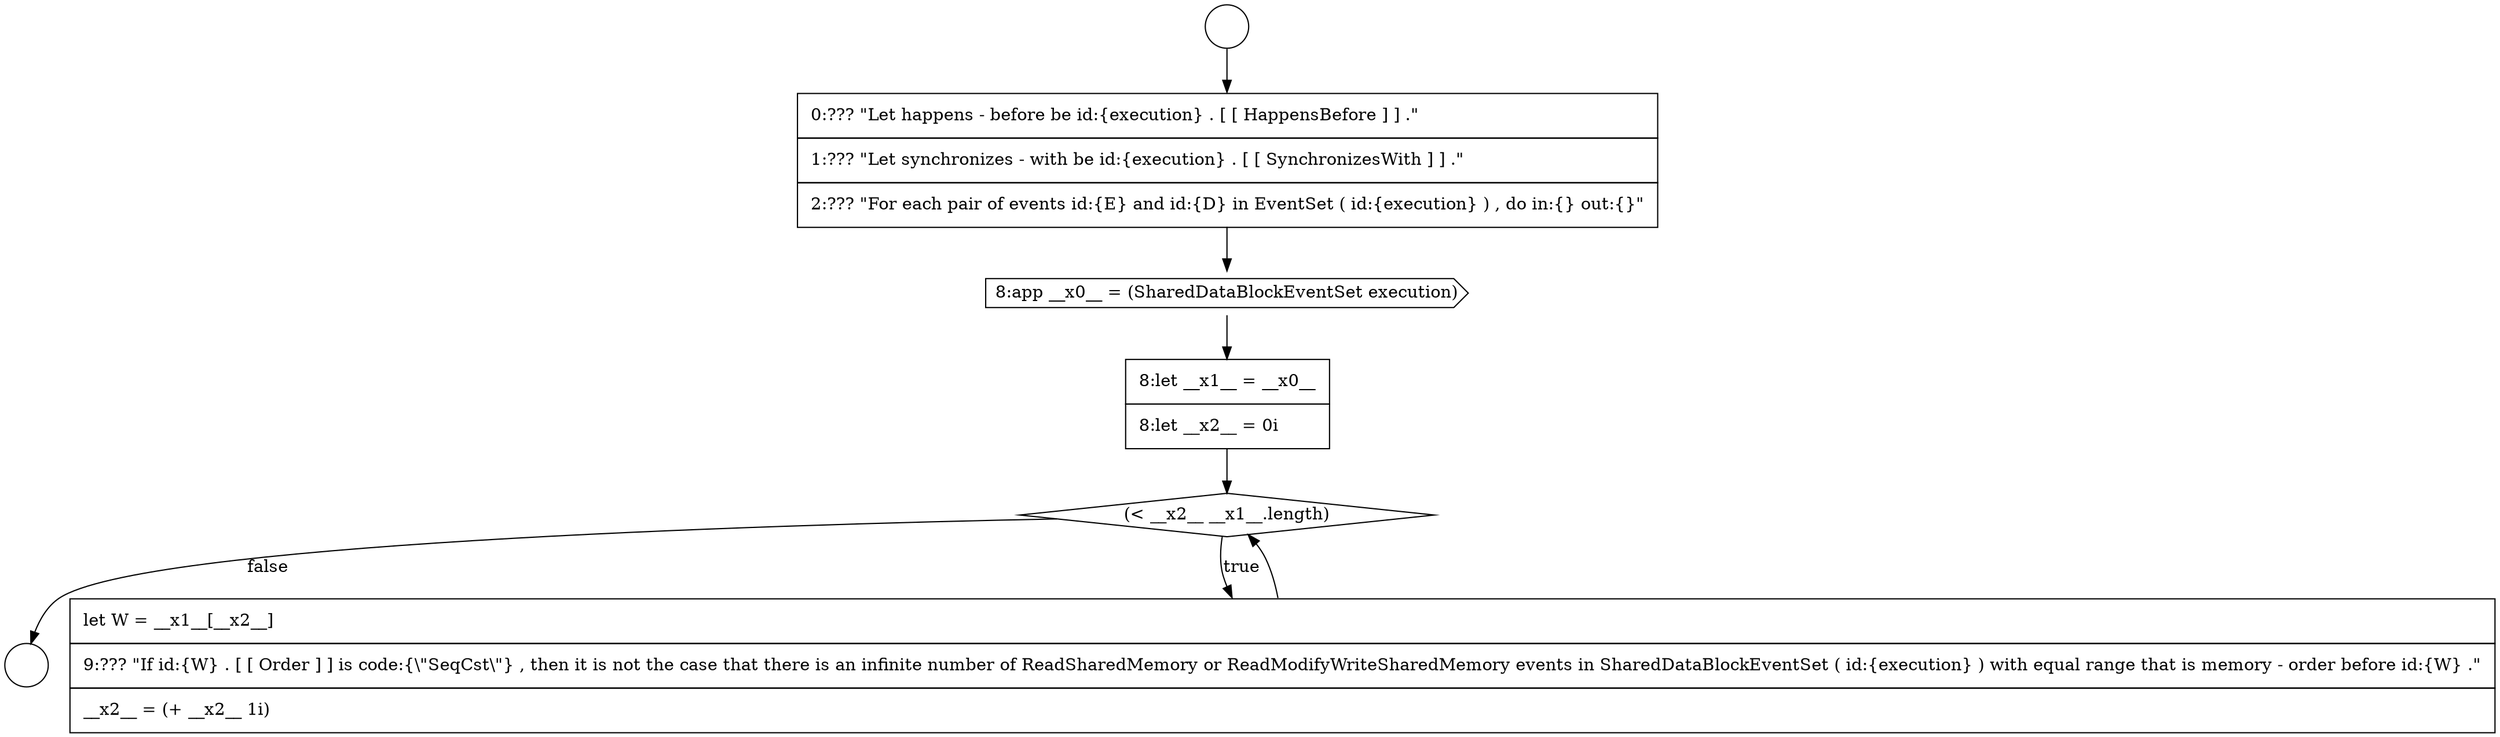 digraph {
  node17246 [shape=circle label=" " color="black" fillcolor="white" style=filled]
  node17245 [shape=circle label=" " color="black" fillcolor="white" style=filled]
  node17250 [shape=diamond, label=<<font color="black">(&lt; __x2__ __x1__.length)</font>> color="black" fillcolor="white" style=filled]
  node17248 [shape=cds, label=<<font color="black">8:app __x0__ = (SharedDataBlockEventSet execution)</font>> color="black" fillcolor="white" style=filled]
  node17251 [shape=none, margin=0, label=<<font color="black">
    <table border="0" cellborder="1" cellspacing="0" cellpadding="10">
      <tr><td align="left">let W = __x1__[__x2__]</td></tr>
      <tr><td align="left">9:??? &quot;If id:{W} . [ [ Order ] ] is code:{\&quot;SeqCst\&quot;} , then it is not the case that there is an infinite number of ReadSharedMemory or ReadModifyWriteSharedMemory events in SharedDataBlockEventSet ( id:{execution} ) with equal range that is memory - order before id:{W} .&quot;</td></tr>
      <tr><td align="left">__x2__ = (+ __x2__ 1i)</td></tr>
    </table>
  </font>> color="black" fillcolor="white" style=filled]
  node17249 [shape=none, margin=0, label=<<font color="black">
    <table border="0" cellborder="1" cellspacing="0" cellpadding="10">
      <tr><td align="left">8:let __x1__ = __x0__</td></tr>
      <tr><td align="left">8:let __x2__ = 0i</td></tr>
    </table>
  </font>> color="black" fillcolor="white" style=filled]
  node17247 [shape=none, margin=0, label=<<font color="black">
    <table border="0" cellborder="1" cellspacing="0" cellpadding="10">
      <tr><td align="left">0:??? &quot;Let happens - before be id:{execution} . [ [ HappensBefore ] ] .&quot;</td></tr>
      <tr><td align="left">1:??? &quot;Let synchronizes - with be id:{execution} . [ [ SynchronizesWith ] ] .&quot;</td></tr>
      <tr><td align="left">2:??? &quot;For each pair of events id:{E} and id:{D} in EventSet ( id:{execution} ) , do in:{} out:{}&quot;</td></tr>
    </table>
  </font>> color="black" fillcolor="white" style=filled]
  node17249 -> node17250 [ color="black"]
  node17248 -> node17249 [ color="black"]
  node17247 -> node17248 [ color="black"]
  node17251 -> node17250 [ color="black"]
  node17245 -> node17247 [ color="black"]
  node17250 -> node17251 [label=<<font color="black">true</font>> color="black"]
  node17250 -> node17246 [label=<<font color="black">false</font>> color="black"]
}
